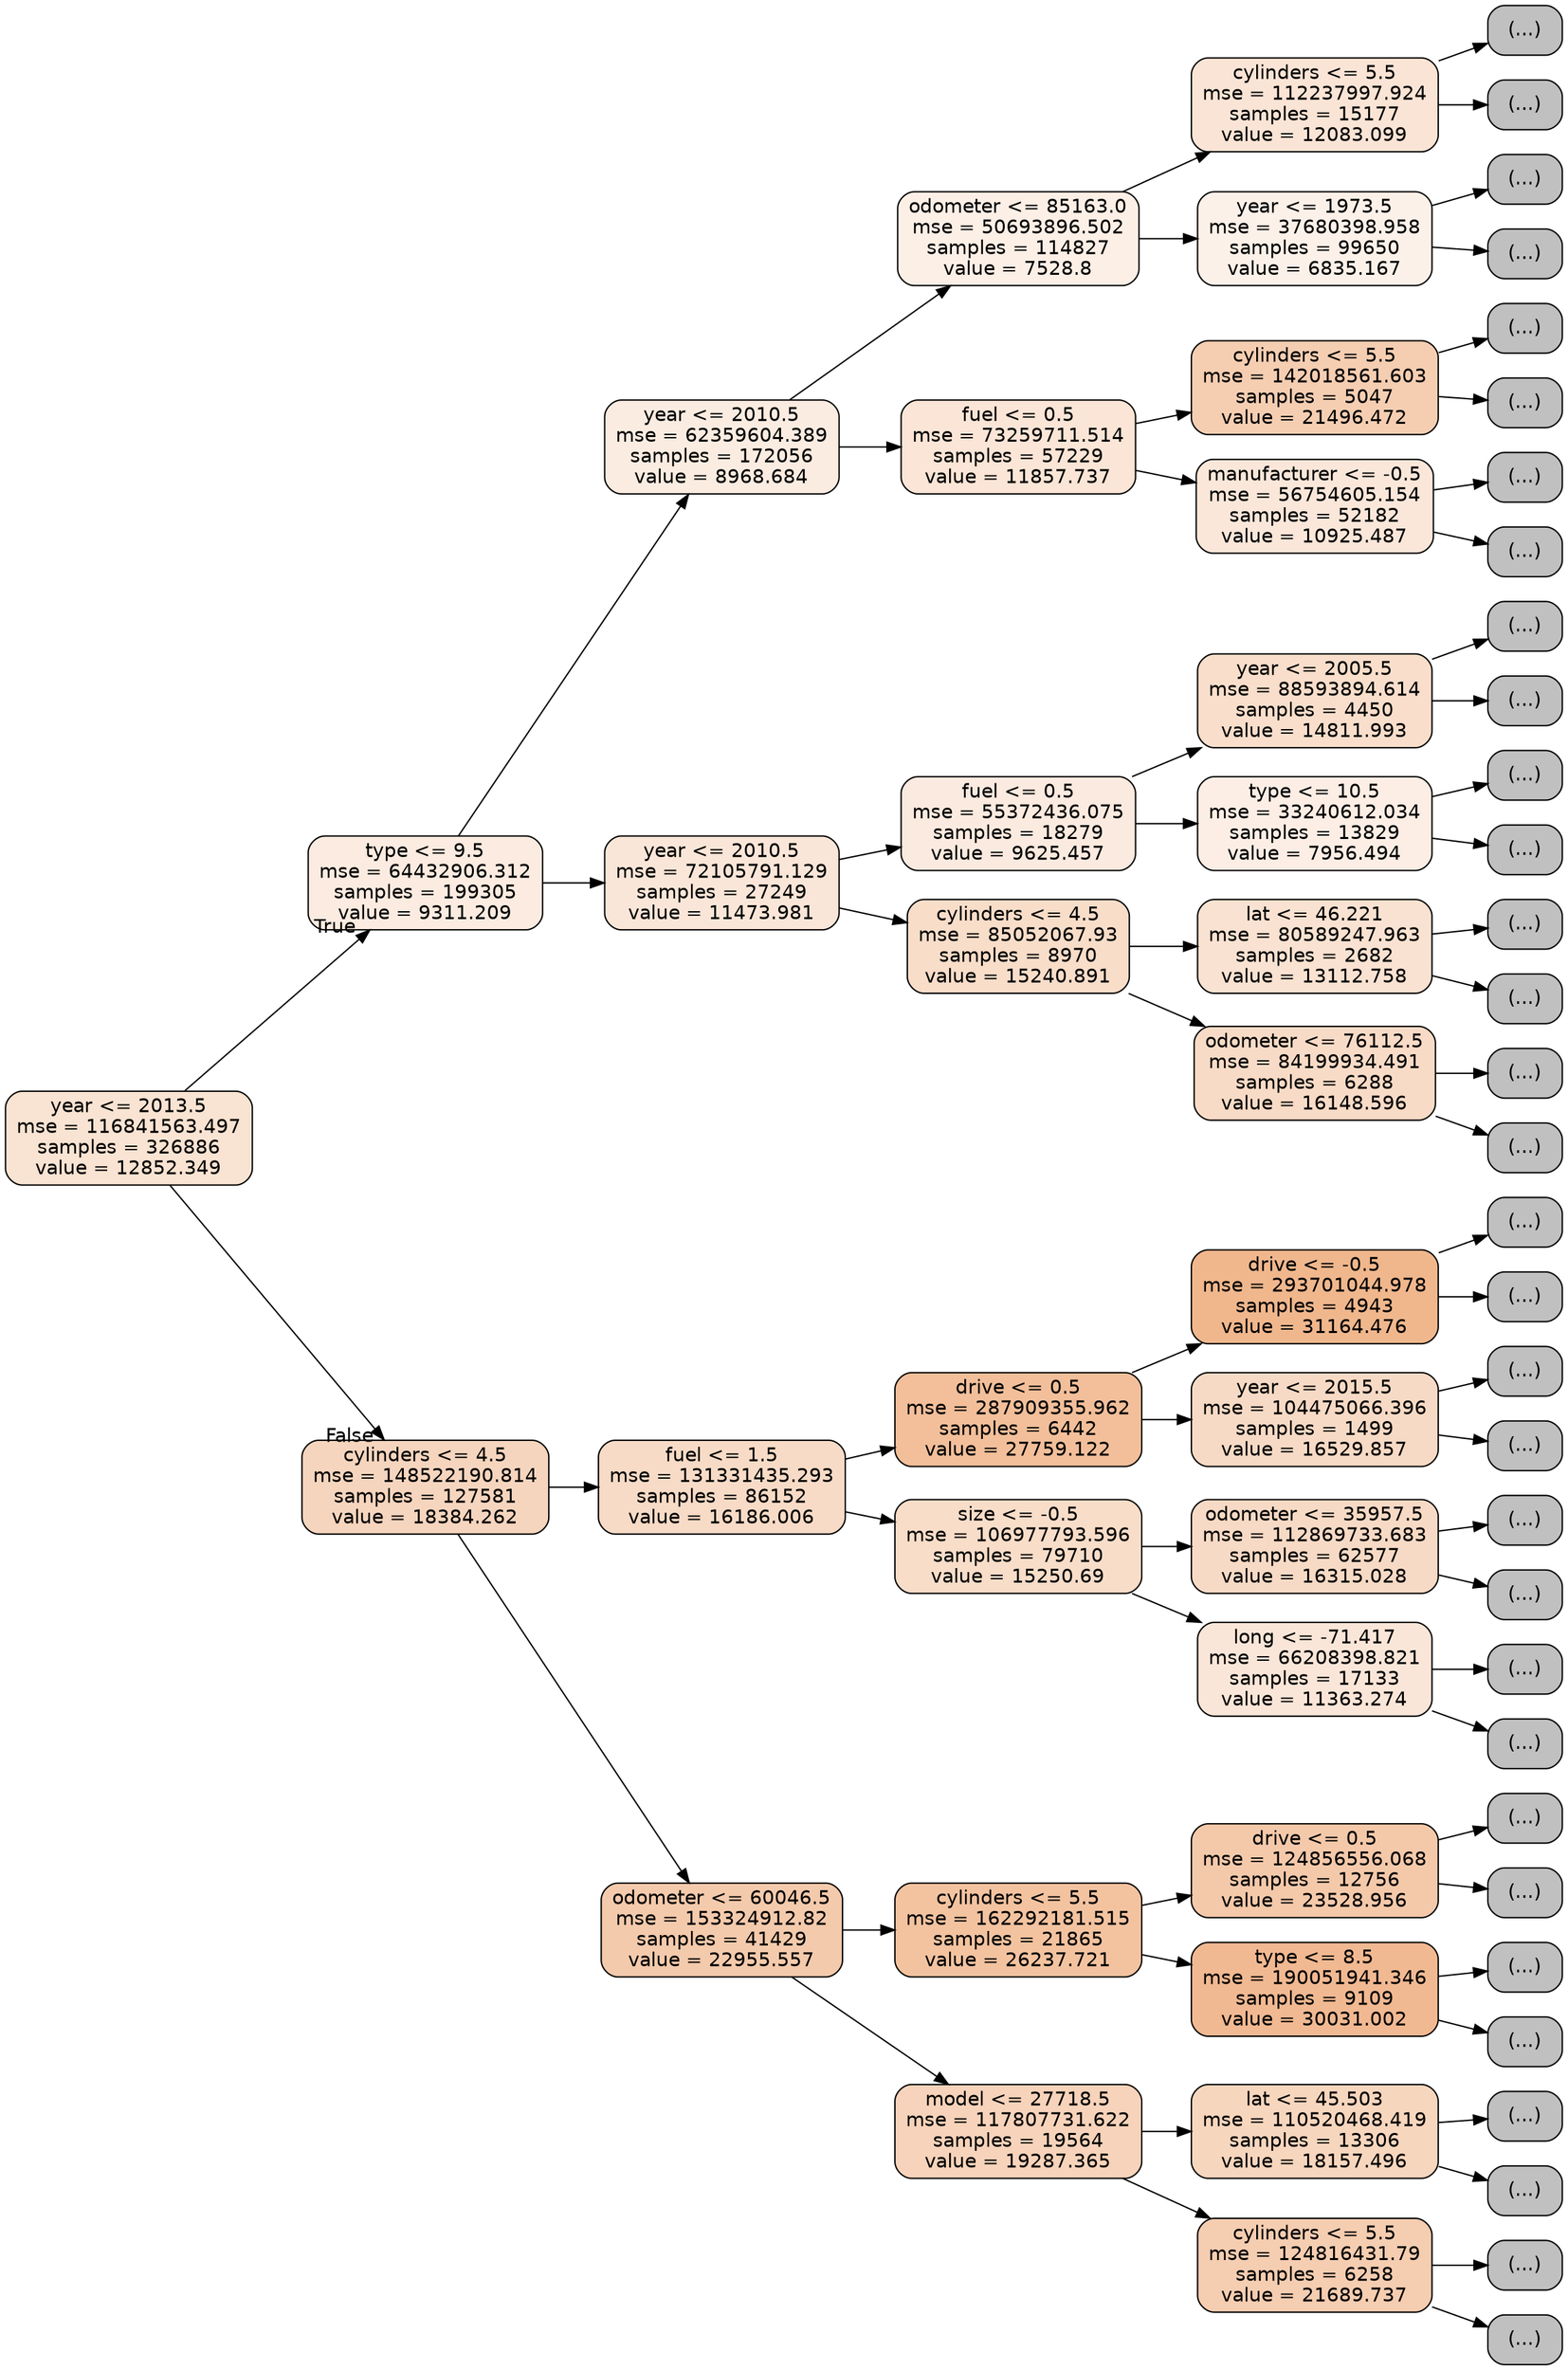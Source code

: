 digraph Tree {
node [shape=box, style="filled, rounded", color="black", fontname=helvetica] ;
edge [fontname=helvetica] ;
rankdir=LR ;
0 [label="year <= 2013.5\nmse = 116841563.497\nsamples = 326886\nvalue = 12852.349", fillcolor="#f9e3d2"] ;
1 [label="type <= 9.5\nmse = 64432906.312\nsamples = 199305\nvalue = 9311.209", fillcolor="#fbebe0"] ;
0 -> 1 [labeldistance=2.5, labelangle=-45, headlabel="True"] ;
2 [label="year <= 2010.5\nmse = 62359604.389\nsamples = 172056\nvalue = 8968.684", fillcolor="#fbece1"] ;
1 -> 2 ;
3 [label="odometer <= 85163.0\nmse = 50693896.502\nsamples = 114827\nvalue = 7528.8", fillcolor="#fcefe6"] ;
2 -> 3 ;
4 [label="cylinders <= 5.5\nmse = 112237997.924\nsamples = 15177\nvalue = 12083.099", fillcolor="#fae4d5"] ;
3 -> 4 ;
5 [label="(...)", fillcolor="#C0C0C0"] ;
4 -> 5 ;
8342 [label="(...)", fillcolor="#C0C0C0"] ;
4 -> 8342 ;
11881 [label="year <= 1973.5\nmse = 37680398.958\nsamples = 99650\nvalue = 6835.167", fillcolor="#fcf1e9"] ;
3 -> 11881 ;
11882 [label="(...)", fillcolor="#C0C0C0"] ;
11881 -> 11882 ;
14827 [label="(...)", fillcolor="#C0C0C0"] ;
11881 -> 14827 ;
91532 [label="fuel <= 0.5\nmse = 73259711.514\nsamples = 57229\nvalue = 11857.737", fillcolor="#fae5d6"] ;
2 -> 91532 ;
91533 [label="cylinders <= 5.5\nmse = 142018561.603\nsamples = 5047\nvalue = 21496.472", fillcolor="#f5ceb2"] ;
91532 -> 91533 ;
91534 [label="(...)", fillcolor="#C0C0C0"] ;
91533 -> 91534 ;
94003 [label="(...)", fillcolor="#C0C0C0"] ;
91533 -> 94003 ;
94822 [label="manufacturer <= -0.5\nmse = 56754605.154\nsamples = 52182\nvalue = 10925.487", fillcolor="#fae7da"] ;
91532 -> 94822 ;
94823 [label="(...)", fillcolor="#C0C0C0"] ;
94822 -> 94823 ;
96042 [label="(...)", fillcolor="#C0C0C0"] ;
94822 -> 96042 ;
135111 [label="year <= 2010.5\nmse = 72105791.129\nsamples = 27249\nvalue = 11473.981", fillcolor="#fae6d8"] ;
1 -> 135111 ;
135112 [label="fuel <= 0.5\nmse = 55372436.075\nsamples = 18279\nvalue = 9625.457", fillcolor="#fbeadf"] ;
135111 -> 135112 ;
135113 [label="year <= 2005.5\nmse = 88593894.614\nsamples = 4450\nvalue = 14811.993", fillcolor="#f8decb"] ;
135112 -> 135113 ;
135114 [label="(...)", fillcolor="#C0C0C0"] ;
135113 -> 135114 ;
136907 [label="(...)", fillcolor="#C0C0C0"] ;
135113 -> 136907 ;
138404 [label="type <= 10.5\nmse = 33240612.034\nsamples = 13829\nvalue = 7956.494", fillcolor="#fceee5"] ;
135112 -> 138404 ;
138405 [label="(...)", fillcolor="#C0C0C0"] ;
138404 -> 138405 ;
145184 [label="(...)", fillcolor="#C0C0C0"] ;
138404 -> 145184 ;
149231 [label="cylinders <= 4.5\nmse = 85052067.93\nsamples = 8970\nvalue = 15240.891", fillcolor="#f8ddc9"] ;
135111 -> 149231 ;
149232 [label="lat <= 46.221\nmse = 80589247.963\nsamples = 2682\nvalue = 13112.758", fillcolor="#f9e2d1"] ;
149231 -> 149232 ;
149233 [label="(...)", fillcolor="#C0C0C0"] ;
149232 -> 149233 ;
150986 [label="(...)", fillcolor="#C0C0C0"] ;
149232 -> 150986 ;
151297 [label="odometer <= 76112.5\nmse = 84199934.491\nsamples = 6288\nvalue = 16148.596", fillcolor="#f8dbc6"] ;
149231 -> 151297 ;
151298 [label="(...)", fillcolor="#C0C0C0"] ;
151297 -> 151298 ;
152055 [label="(...)", fillcolor="#C0C0C0"] ;
151297 -> 152055 ;
155940 [label="cylinders <= 4.5\nmse = 148522190.814\nsamples = 127581\nvalue = 18384.262", fillcolor="#f6d5be"] ;
0 -> 155940 [labeldistance=2.5, labelangle=45, headlabel="False"] ;
155941 [label="fuel <= 1.5\nmse = 131331435.293\nsamples = 86152\nvalue = 16186.006", fillcolor="#f7dbc6"] ;
155940 -> 155941 ;
155942 [label="drive <= 0.5\nmse = 287909355.962\nsamples = 6442\nvalue = 27759.122", fillcolor="#f2bf9a"] ;
155941 -> 155942 ;
155943 [label="drive <= -0.5\nmse = 293701044.978\nsamples = 4943\nvalue = 31164.476", fillcolor="#f0b78d"] ;
155942 -> 155943 ;
155944 [label="(...)", fillcolor="#C0C0C0"] ;
155943 -> 155944 ;
157387 [label="(...)", fillcolor="#C0C0C0"] ;
155943 -> 157387 ;
158982 [label="year <= 2015.5\nmse = 104475066.396\nsamples = 1499\nvalue = 16529.857", fillcolor="#f7dac5"] ;
155942 -> 158982 ;
158983 [label="(...)", fillcolor="#C0C0C0"] ;
158982 -> 158983 ;
159666 [label="(...)", fillcolor="#C0C0C0"] ;
158982 -> 159666 ;
160119 [label="size <= -0.5\nmse = 106977793.596\nsamples = 79710\nvalue = 15250.69", fillcolor="#f8ddc9"] ;
155941 -> 160119 ;
160120 [label="odometer <= 35957.5\nmse = 112869733.683\nsamples = 62577\nvalue = 16315.028", fillcolor="#f7dac5"] ;
160119 -> 160120 ;
160121 [label="(...)", fillcolor="#C0C0C0"] ;
160120 -> 160121 ;
175904 [label="(...)", fillcolor="#C0C0C0"] ;
160120 -> 175904 ;
206899 [label="long <= -71.417\nmse = 66208398.821\nsamples = 17133\nvalue = 11363.274", fillcolor="#fae6d8"] ;
160119 -> 206899 ;
206900 [label="(...)", fillcolor="#C0C0C0"] ;
206899 -> 206900 ;
218729 [label="(...)", fillcolor="#C0C0C0"] ;
206899 -> 218729 ;
218966 [label="odometer <= 60046.5\nmse = 153324912.82\nsamples = 41429\nvalue = 22955.557", fillcolor="#f4caac"] ;
155940 -> 218966 ;
218967 [label="cylinders <= 5.5\nmse = 162292181.515\nsamples = 21865\nvalue = 26237.721", fillcolor="#f3c3a0"] ;
218966 -> 218967 ;
218968 [label="drive <= 0.5\nmse = 124856556.068\nsamples = 12756\nvalue = 23528.956", fillcolor="#f4c9aa"] ;
218967 -> 218968 ;
218969 [label="(...)", fillcolor="#C0C0C0"] ;
218968 -> 218969 ;
224690 [label="(...)", fillcolor="#C0C0C0"] ;
218968 -> 224690 ;
228441 [label="type <= 8.5\nmse = 190051941.346\nsamples = 9109\nvalue = 30031.002", fillcolor="#f1b992"] ;
218967 -> 228441 ;
228442 [label="(...)", fillcolor="#C0C0C0"] ;
228441 -> 228442 ;
232545 [label="(...)", fillcolor="#C0C0C0"] ;
228441 -> 232545 ;
234602 [label="model <= 27718.5\nmse = 117807731.622\nsamples = 19564\nvalue = 19287.365", fillcolor="#f6d3ba"] ;
218966 -> 234602 ;
234603 [label="lat <= 45.503\nmse = 110520468.419\nsamples = 13306\nvalue = 18157.496", fillcolor="#f7d6be"] ;
234602 -> 234603 ;
234604 [label="(...)", fillcolor="#C0C0C0"] ;
234603 -> 234604 ;
243253 [label="(...)", fillcolor="#C0C0C0"] ;
234603 -> 243253 ;
244288 [label="cylinders <= 5.5\nmse = 124816431.79\nsamples = 6258\nvalue = 21689.737", fillcolor="#f5cdb1"] ;
234602 -> 244288 ;
244289 [label="(...)", fillcolor="#C0C0C0"] ;
244288 -> 244289 ;
245990 [label="(...)", fillcolor="#C0C0C0"] ;
244288 -> 245990 ;
}